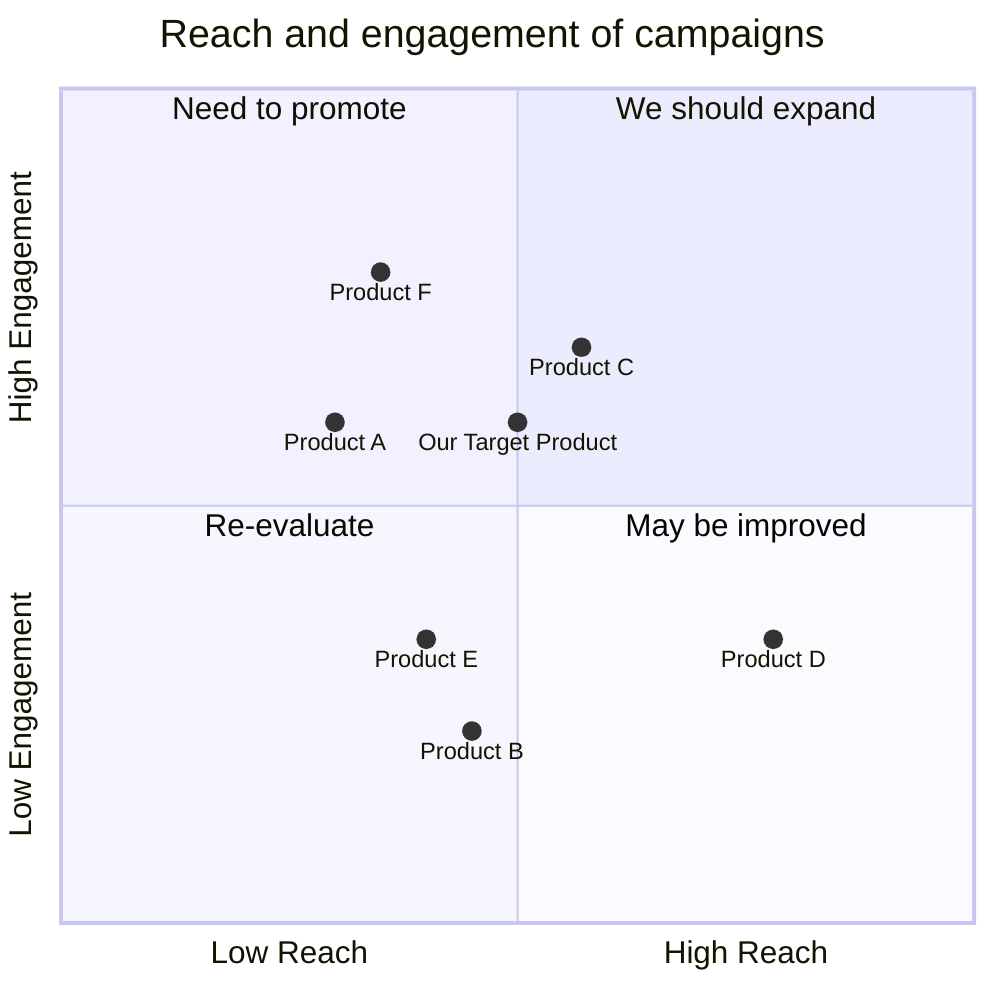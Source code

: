 quadrantChart
    title Reach and engagement of campaigns
    x-axis Low Reach --> High Reach
    y-axis Low Engagement --> High Engagement
    quadrant-1 We should expand
    quadrant-2 Need to promote
    quadrant-3 Re-evaluate
    quadrant-4 May be improved
    "Product A": [0.3, 0.6]
    "Product B": [0.45, 0.23]
    "Product C": [0.57, 0.69]
    "Product D": [0.78, 0.34]
    "Product E": [0.40, 0.34]
    "Product F": [0.35, 0.78]
    "Our Target Product": [0.5, 0.6]